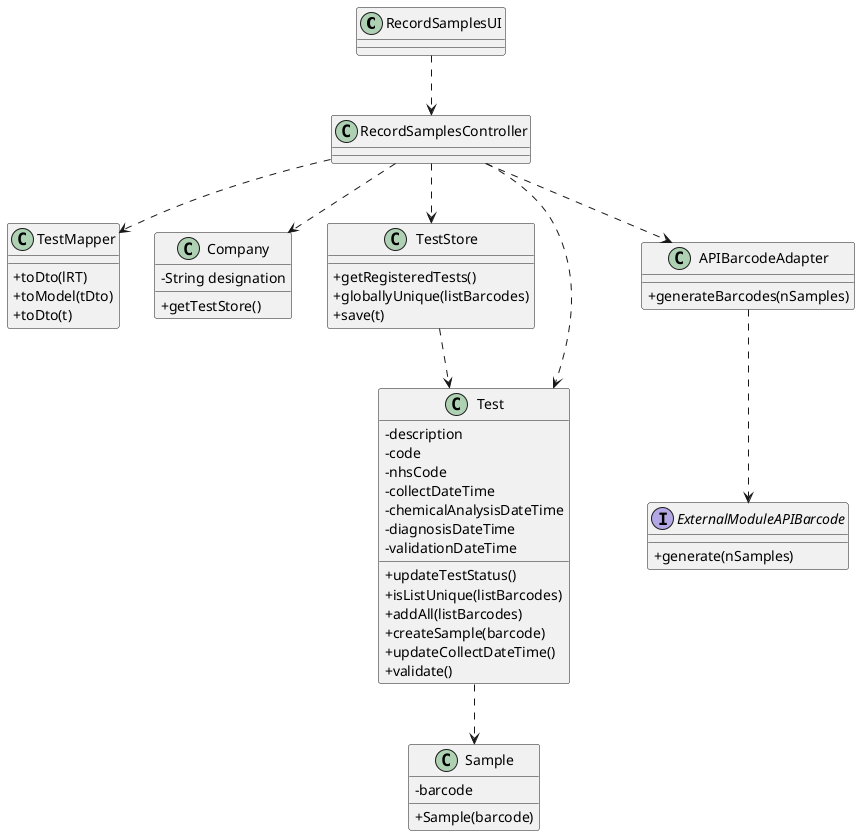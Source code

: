 @startuml
'https://plantuml.com/class-diagram
skinparam classAttributeIconSize 0

class RecordSamplesUI{
}

class RecordSamplesController{
}

class TestMapper{
  +toDto(lRT)
  +toModel(tDto)
  +toDto(t)
}

class Company{
  -String designation
  +getTestStore()
}

class TestStore{
  +getRegisteredTests()
  +globallyUnique(listBarcodes)
  +save(t)
}

class Test{
  -description
  -code
  -nhsCode
  -collectDateTime
  -chemicalAnalysisDateTime
  -diagnosisDateTime
  -validationDateTime
  +updateTestStatus()
  +isListUnique(listBarcodes)
  +addAll(listBarcodes)
  +createSample(barcode)
  +updateCollectDateTime()
  +validate()
}

class APIBarcodeAdapter{
  +generateBarcodes(nSamples)
}

interface ExternalModuleAPIBarcode{
  +generate(nSamples)
}

class Sample{
  -barcode
  +Sample(barcode)
}

RecordSamplesUI ..> RecordSamplesController
RecordSamplesController ..> TestMapper
RecordSamplesController ..> Company
RecordSamplesController ..> TestStore
RecordSamplesController ..> Test
RecordSamplesController ..> APIBarcodeAdapter
APIBarcodeAdapter ..> ExternalModuleAPIBarcode
TestStore ..> Test
Test ..> Sample




@enduml